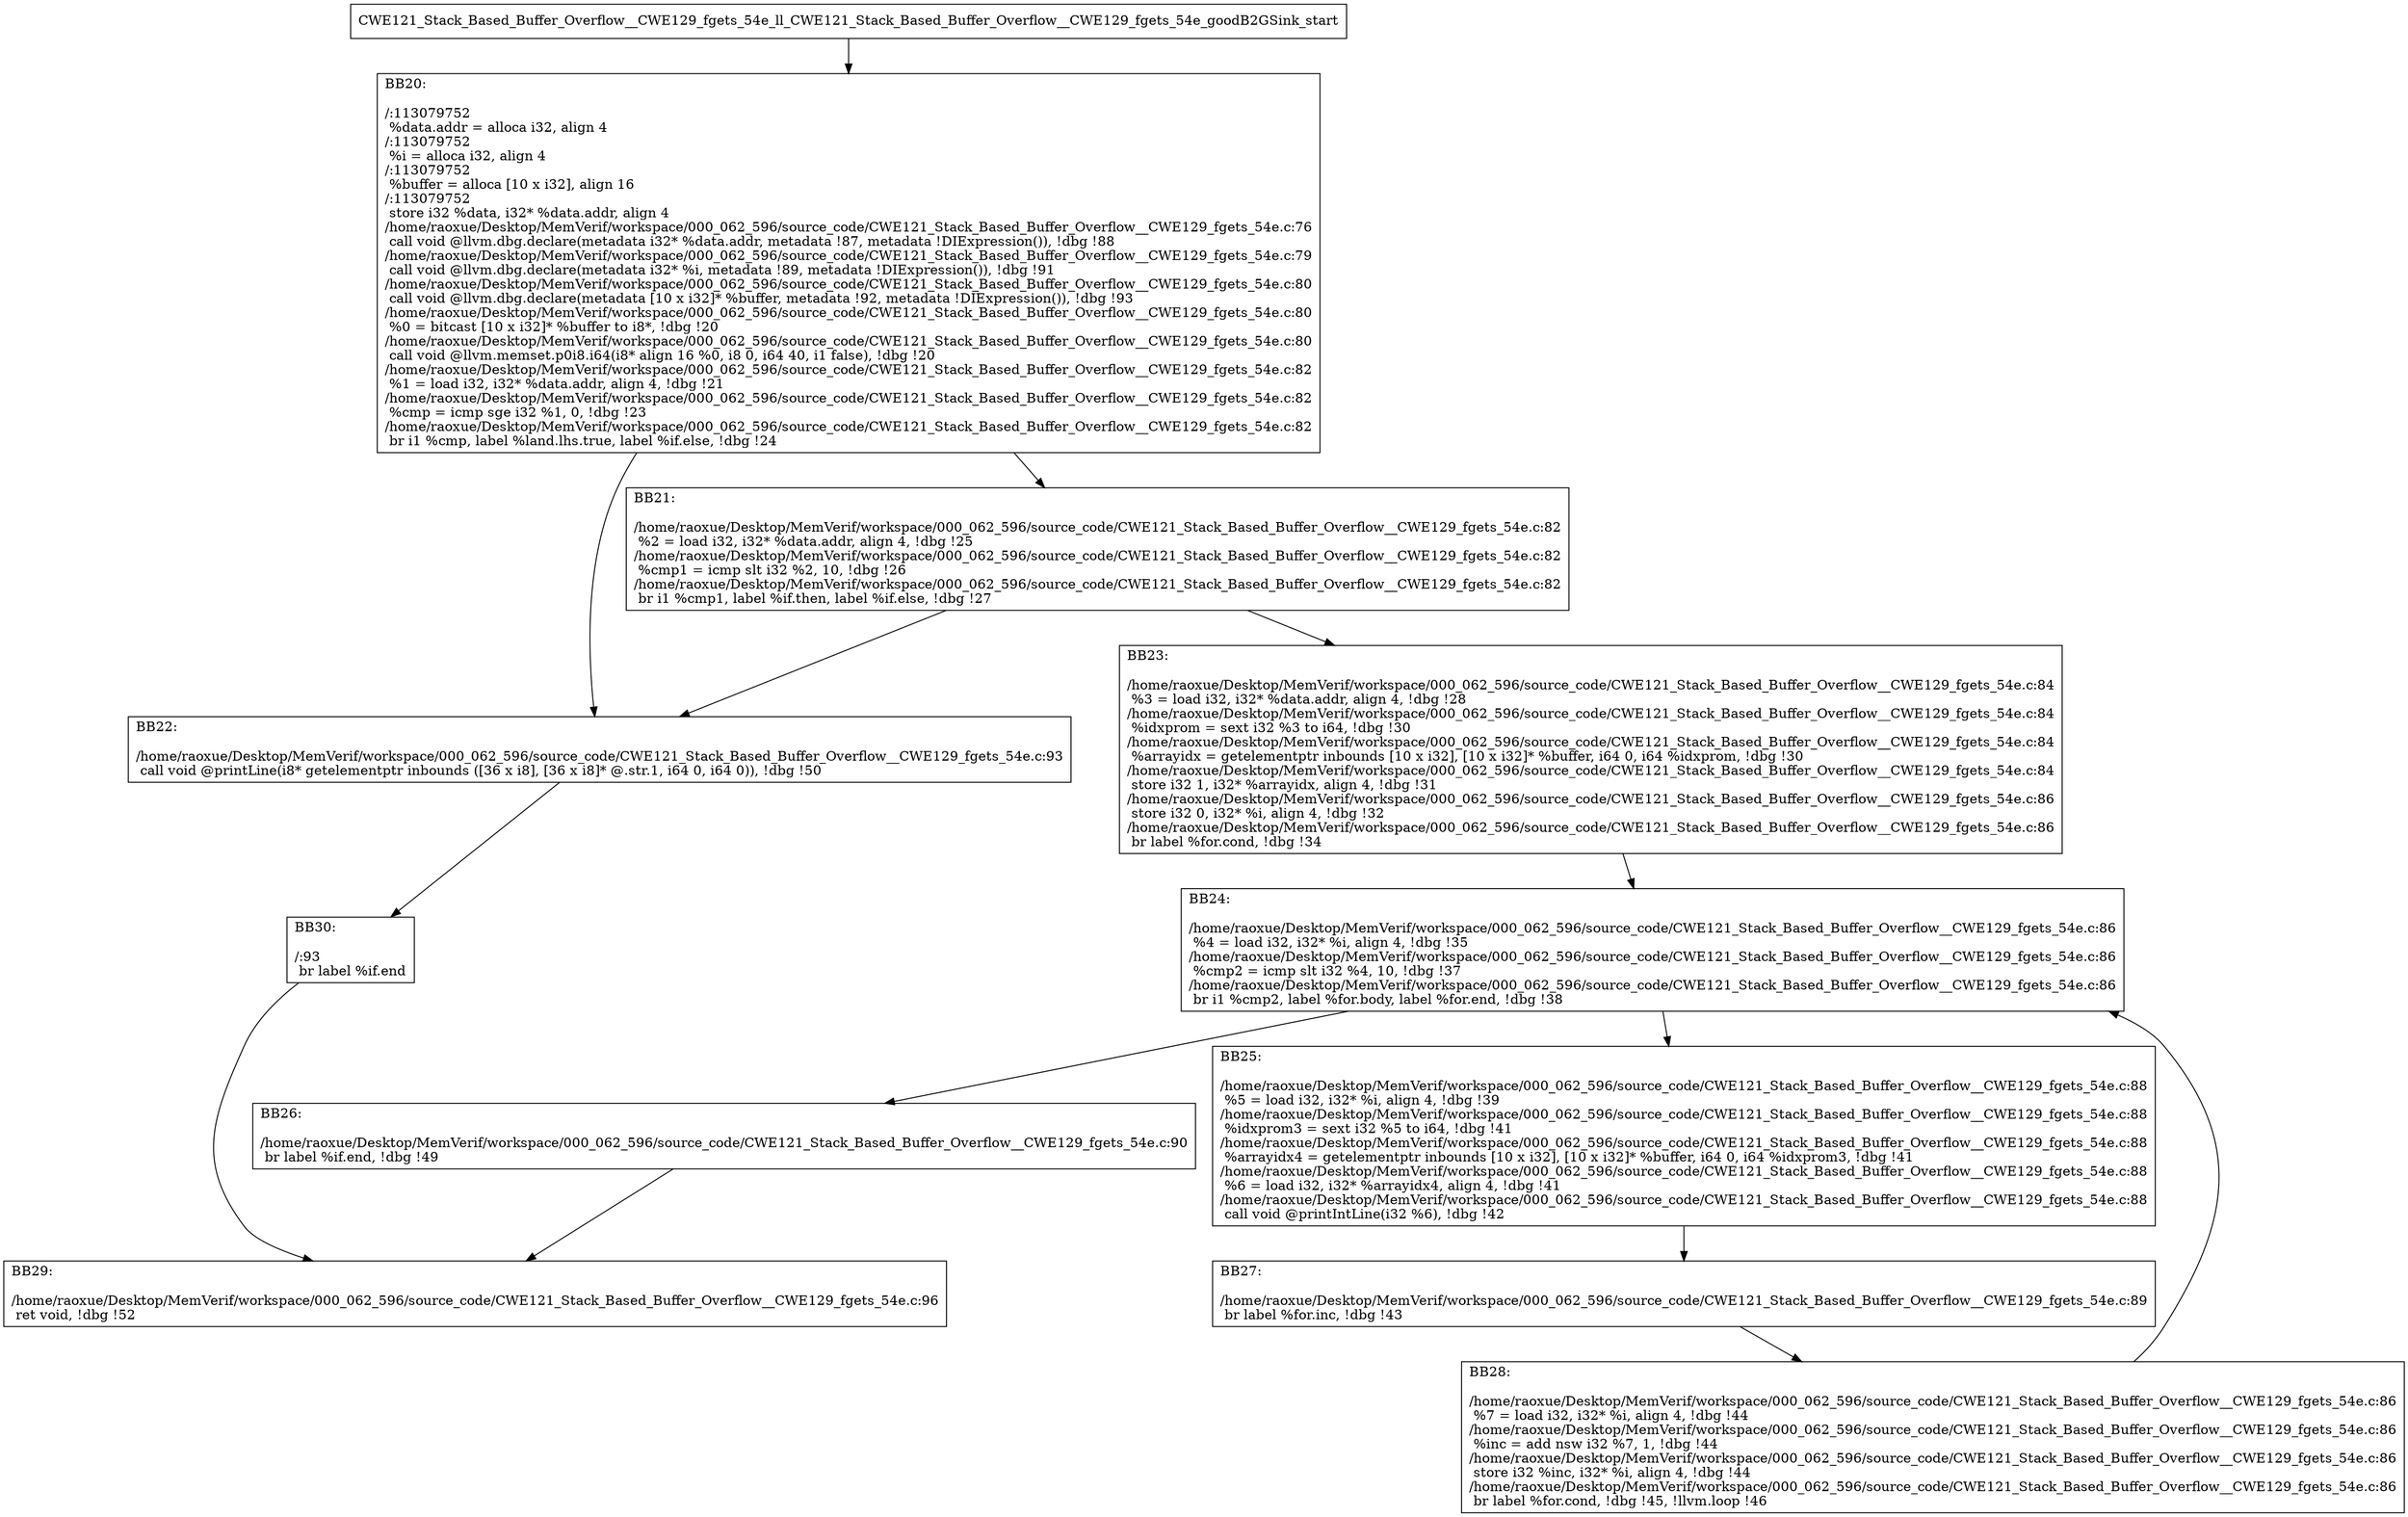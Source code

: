 digraph "CFG for'CWE121_Stack_Based_Buffer_Overflow__CWE129_fgets_54e_ll_CWE121_Stack_Based_Buffer_Overflow__CWE129_fgets_54e_goodB2GSink' function" {
	BBCWE121_Stack_Based_Buffer_Overflow__CWE129_fgets_54e_ll_CWE121_Stack_Based_Buffer_Overflow__CWE129_fgets_54e_goodB2GSink_start[shape=record,label="{CWE121_Stack_Based_Buffer_Overflow__CWE129_fgets_54e_ll_CWE121_Stack_Based_Buffer_Overflow__CWE129_fgets_54e_goodB2GSink_start}"];
	BBCWE121_Stack_Based_Buffer_Overflow__CWE129_fgets_54e_ll_CWE121_Stack_Based_Buffer_Overflow__CWE129_fgets_54e_goodB2GSink_start-> CWE121_Stack_Based_Buffer_Overflow__CWE129_fgets_54e_ll_CWE121_Stack_Based_Buffer_Overflow__CWE129_fgets_54e_goodB2GSinkBB20;
	CWE121_Stack_Based_Buffer_Overflow__CWE129_fgets_54e_ll_CWE121_Stack_Based_Buffer_Overflow__CWE129_fgets_54e_goodB2GSinkBB20 [shape=record, label="{BB20:\l\l/:113079752\l
  %data.addr = alloca i32, align 4\l
/:113079752\l
  %i = alloca i32, align 4\l
/:113079752\l
  %buffer = alloca [10 x i32], align 16\l
/:113079752\l
  store i32 %data, i32* %data.addr, align 4\l
/home/raoxue/Desktop/MemVerif/workspace/000_062_596/source_code/CWE121_Stack_Based_Buffer_Overflow__CWE129_fgets_54e.c:76\l
  call void @llvm.dbg.declare(metadata i32* %data.addr, metadata !87, metadata !DIExpression()), !dbg !88\l
/home/raoxue/Desktop/MemVerif/workspace/000_062_596/source_code/CWE121_Stack_Based_Buffer_Overflow__CWE129_fgets_54e.c:79\l
  call void @llvm.dbg.declare(metadata i32* %i, metadata !89, metadata !DIExpression()), !dbg !91\l
/home/raoxue/Desktop/MemVerif/workspace/000_062_596/source_code/CWE121_Stack_Based_Buffer_Overflow__CWE129_fgets_54e.c:80\l
  call void @llvm.dbg.declare(metadata [10 x i32]* %buffer, metadata !92, metadata !DIExpression()), !dbg !93\l
/home/raoxue/Desktop/MemVerif/workspace/000_062_596/source_code/CWE121_Stack_Based_Buffer_Overflow__CWE129_fgets_54e.c:80\l
  %0 = bitcast [10 x i32]* %buffer to i8*, !dbg !20\l
/home/raoxue/Desktop/MemVerif/workspace/000_062_596/source_code/CWE121_Stack_Based_Buffer_Overflow__CWE129_fgets_54e.c:80\l
  call void @llvm.memset.p0i8.i64(i8* align 16 %0, i8 0, i64 40, i1 false), !dbg !20\l
/home/raoxue/Desktop/MemVerif/workspace/000_062_596/source_code/CWE121_Stack_Based_Buffer_Overflow__CWE129_fgets_54e.c:82\l
  %1 = load i32, i32* %data.addr, align 4, !dbg !21\l
/home/raoxue/Desktop/MemVerif/workspace/000_062_596/source_code/CWE121_Stack_Based_Buffer_Overflow__CWE129_fgets_54e.c:82\l
  %cmp = icmp sge i32 %1, 0, !dbg !23\l
/home/raoxue/Desktop/MemVerif/workspace/000_062_596/source_code/CWE121_Stack_Based_Buffer_Overflow__CWE129_fgets_54e.c:82\l
  br i1 %cmp, label %land.lhs.true, label %if.else, !dbg !24\l
}"];
	CWE121_Stack_Based_Buffer_Overflow__CWE129_fgets_54e_ll_CWE121_Stack_Based_Buffer_Overflow__CWE129_fgets_54e_goodB2GSinkBB20-> CWE121_Stack_Based_Buffer_Overflow__CWE129_fgets_54e_ll_CWE121_Stack_Based_Buffer_Overflow__CWE129_fgets_54e_goodB2GSinkBB21;
	CWE121_Stack_Based_Buffer_Overflow__CWE129_fgets_54e_ll_CWE121_Stack_Based_Buffer_Overflow__CWE129_fgets_54e_goodB2GSinkBB20-> CWE121_Stack_Based_Buffer_Overflow__CWE129_fgets_54e_ll_CWE121_Stack_Based_Buffer_Overflow__CWE129_fgets_54e_goodB2GSinkBB22;
	CWE121_Stack_Based_Buffer_Overflow__CWE129_fgets_54e_ll_CWE121_Stack_Based_Buffer_Overflow__CWE129_fgets_54e_goodB2GSinkBB21 [shape=record, label="{BB21:\l\l/home/raoxue/Desktop/MemVerif/workspace/000_062_596/source_code/CWE121_Stack_Based_Buffer_Overflow__CWE129_fgets_54e.c:82\l
  %2 = load i32, i32* %data.addr, align 4, !dbg !25\l
/home/raoxue/Desktop/MemVerif/workspace/000_062_596/source_code/CWE121_Stack_Based_Buffer_Overflow__CWE129_fgets_54e.c:82\l
  %cmp1 = icmp slt i32 %2, 10, !dbg !26\l
/home/raoxue/Desktop/MemVerif/workspace/000_062_596/source_code/CWE121_Stack_Based_Buffer_Overflow__CWE129_fgets_54e.c:82\l
  br i1 %cmp1, label %if.then, label %if.else, !dbg !27\l
}"];
	CWE121_Stack_Based_Buffer_Overflow__CWE129_fgets_54e_ll_CWE121_Stack_Based_Buffer_Overflow__CWE129_fgets_54e_goodB2GSinkBB21-> CWE121_Stack_Based_Buffer_Overflow__CWE129_fgets_54e_ll_CWE121_Stack_Based_Buffer_Overflow__CWE129_fgets_54e_goodB2GSinkBB23;
	CWE121_Stack_Based_Buffer_Overflow__CWE129_fgets_54e_ll_CWE121_Stack_Based_Buffer_Overflow__CWE129_fgets_54e_goodB2GSinkBB21-> CWE121_Stack_Based_Buffer_Overflow__CWE129_fgets_54e_ll_CWE121_Stack_Based_Buffer_Overflow__CWE129_fgets_54e_goodB2GSinkBB22;
	CWE121_Stack_Based_Buffer_Overflow__CWE129_fgets_54e_ll_CWE121_Stack_Based_Buffer_Overflow__CWE129_fgets_54e_goodB2GSinkBB23 [shape=record, label="{BB23:\l\l/home/raoxue/Desktop/MemVerif/workspace/000_062_596/source_code/CWE121_Stack_Based_Buffer_Overflow__CWE129_fgets_54e.c:84\l
  %3 = load i32, i32* %data.addr, align 4, !dbg !28\l
/home/raoxue/Desktop/MemVerif/workspace/000_062_596/source_code/CWE121_Stack_Based_Buffer_Overflow__CWE129_fgets_54e.c:84\l
  %idxprom = sext i32 %3 to i64, !dbg !30\l
/home/raoxue/Desktop/MemVerif/workspace/000_062_596/source_code/CWE121_Stack_Based_Buffer_Overflow__CWE129_fgets_54e.c:84\l
  %arrayidx = getelementptr inbounds [10 x i32], [10 x i32]* %buffer, i64 0, i64 %idxprom, !dbg !30\l
/home/raoxue/Desktop/MemVerif/workspace/000_062_596/source_code/CWE121_Stack_Based_Buffer_Overflow__CWE129_fgets_54e.c:84\l
  store i32 1, i32* %arrayidx, align 4, !dbg !31\l
/home/raoxue/Desktop/MemVerif/workspace/000_062_596/source_code/CWE121_Stack_Based_Buffer_Overflow__CWE129_fgets_54e.c:86\l
  store i32 0, i32* %i, align 4, !dbg !32\l
/home/raoxue/Desktop/MemVerif/workspace/000_062_596/source_code/CWE121_Stack_Based_Buffer_Overflow__CWE129_fgets_54e.c:86\l
  br label %for.cond, !dbg !34\l
}"];
	CWE121_Stack_Based_Buffer_Overflow__CWE129_fgets_54e_ll_CWE121_Stack_Based_Buffer_Overflow__CWE129_fgets_54e_goodB2GSinkBB23-> CWE121_Stack_Based_Buffer_Overflow__CWE129_fgets_54e_ll_CWE121_Stack_Based_Buffer_Overflow__CWE129_fgets_54e_goodB2GSinkBB24;
	CWE121_Stack_Based_Buffer_Overflow__CWE129_fgets_54e_ll_CWE121_Stack_Based_Buffer_Overflow__CWE129_fgets_54e_goodB2GSinkBB24 [shape=record, label="{BB24:\l\l/home/raoxue/Desktop/MemVerif/workspace/000_062_596/source_code/CWE121_Stack_Based_Buffer_Overflow__CWE129_fgets_54e.c:86\l
  %4 = load i32, i32* %i, align 4, !dbg !35\l
/home/raoxue/Desktop/MemVerif/workspace/000_062_596/source_code/CWE121_Stack_Based_Buffer_Overflow__CWE129_fgets_54e.c:86\l
  %cmp2 = icmp slt i32 %4, 10, !dbg !37\l
/home/raoxue/Desktop/MemVerif/workspace/000_062_596/source_code/CWE121_Stack_Based_Buffer_Overflow__CWE129_fgets_54e.c:86\l
  br i1 %cmp2, label %for.body, label %for.end, !dbg !38\l
}"];
	CWE121_Stack_Based_Buffer_Overflow__CWE129_fgets_54e_ll_CWE121_Stack_Based_Buffer_Overflow__CWE129_fgets_54e_goodB2GSinkBB24-> CWE121_Stack_Based_Buffer_Overflow__CWE129_fgets_54e_ll_CWE121_Stack_Based_Buffer_Overflow__CWE129_fgets_54e_goodB2GSinkBB25;
	CWE121_Stack_Based_Buffer_Overflow__CWE129_fgets_54e_ll_CWE121_Stack_Based_Buffer_Overflow__CWE129_fgets_54e_goodB2GSinkBB24-> CWE121_Stack_Based_Buffer_Overflow__CWE129_fgets_54e_ll_CWE121_Stack_Based_Buffer_Overflow__CWE129_fgets_54e_goodB2GSinkBB26;
	CWE121_Stack_Based_Buffer_Overflow__CWE129_fgets_54e_ll_CWE121_Stack_Based_Buffer_Overflow__CWE129_fgets_54e_goodB2GSinkBB25 [shape=record, label="{BB25:\l\l/home/raoxue/Desktop/MemVerif/workspace/000_062_596/source_code/CWE121_Stack_Based_Buffer_Overflow__CWE129_fgets_54e.c:88\l
  %5 = load i32, i32* %i, align 4, !dbg !39\l
/home/raoxue/Desktop/MemVerif/workspace/000_062_596/source_code/CWE121_Stack_Based_Buffer_Overflow__CWE129_fgets_54e.c:88\l
  %idxprom3 = sext i32 %5 to i64, !dbg !41\l
/home/raoxue/Desktop/MemVerif/workspace/000_062_596/source_code/CWE121_Stack_Based_Buffer_Overflow__CWE129_fgets_54e.c:88\l
  %arrayidx4 = getelementptr inbounds [10 x i32], [10 x i32]* %buffer, i64 0, i64 %idxprom3, !dbg !41\l
/home/raoxue/Desktop/MemVerif/workspace/000_062_596/source_code/CWE121_Stack_Based_Buffer_Overflow__CWE129_fgets_54e.c:88\l
  %6 = load i32, i32* %arrayidx4, align 4, !dbg !41\l
/home/raoxue/Desktop/MemVerif/workspace/000_062_596/source_code/CWE121_Stack_Based_Buffer_Overflow__CWE129_fgets_54e.c:88\l
  call void @printIntLine(i32 %6), !dbg !42\l
}"];
	CWE121_Stack_Based_Buffer_Overflow__CWE129_fgets_54e_ll_CWE121_Stack_Based_Buffer_Overflow__CWE129_fgets_54e_goodB2GSinkBB25-> CWE121_Stack_Based_Buffer_Overflow__CWE129_fgets_54e_ll_CWE121_Stack_Based_Buffer_Overflow__CWE129_fgets_54e_goodB2GSinkBB27;
	CWE121_Stack_Based_Buffer_Overflow__CWE129_fgets_54e_ll_CWE121_Stack_Based_Buffer_Overflow__CWE129_fgets_54e_goodB2GSinkBB27 [shape=record, label="{BB27:\l\l/home/raoxue/Desktop/MemVerif/workspace/000_062_596/source_code/CWE121_Stack_Based_Buffer_Overflow__CWE129_fgets_54e.c:89\l
  br label %for.inc, !dbg !43\l
}"];
	CWE121_Stack_Based_Buffer_Overflow__CWE129_fgets_54e_ll_CWE121_Stack_Based_Buffer_Overflow__CWE129_fgets_54e_goodB2GSinkBB27-> CWE121_Stack_Based_Buffer_Overflow__CWE129_fgets_54e_ll_CWE121_Stack_Based_Buffer_Overflow__CWE129_fgets_54e_goodB2GSinkBB28;
	CWE121_Stack_Based_Buffer_Overflow__CWE129_fgets_54e_ll_CWE121_Stack_Based_Buffer_Overflow__CWE129_fgets_54e_goodB2GSinkBB28 [shape=record, label="{BB28:\l\l/home/raoxue/Desktop/MemVerif/workspace/000_062_596/source_code/CWE121_Stack_Based_Buffer_Overflow__CWE129_fgets_54e.c:86\l
  %7 = load i32, i32* %i, align 4, !dbg !44\l
/home/raoxue/Desktop/MemVerif/workspace/000_062_596/source_code/CWE121_Stack_Based_Buffer_Overflow__CWE129_fgets_54e.c:86\l
  %inc = add nsw i32 %7, 1, !dbg !44\l
/home/raoxue/Desktop/MemVerif/workspace/000_062_596/source_code/CWE121_Stack_Based_Buffer_Overflow__CWE129_fgets_54e.c:86\l
  store i32 %inc, i32* %i, align 4, !dbg !44\l
/home/raoxue/Desktop/MemVerif/workspace/000_062_596/source_code/CWE121_Stack_Based_Buffer_Overflow__CWE129_fgets_54e.c:86\l
  br label %for.cond, !dbg !45, !llvm.loop !46\l
}"];
	CWE121_Stack_Based_Buffer_Overflow__CWE129_fgets_54e_ll_CWE121_Stack_Based_Buffer_Overflow__CWE129_fgets_54e_goodB2GSinkBB28-> CWE121_Stack_Based_Buffer_Overflow__CWE129_fgets_54e_ll_CWE121_Stack_Based_Buffer_Overflow__CWE129_fgets_54e_goodB2GSinkBB24;
	CWE121_Stack_Based_Buffer_Overflow__CWE129_fgets_54e_ll_CWE121_Stack_Based_Buffer_Overflow__CWE129_fgets_54e_goodB2GSinkBB26 [shape=record, label="{BB26:\l\l/home/raoxue/Desktop/MemVerif/workspace/000_062_596/source_code/CWE121_Stack_Based_Buffer_Overflow__CWE129_fgets_54e.c:90\l
  br label %if.end, !dbg !49\l
}"];
	CWE121_Stack_Based_Buffer_Overflow__CWE129_fgets_54e_ll_CWE121_Stack_Based_Buffer_Overflow__CWE129_fgets_54e_goodB2GSinkBB26-> CWE121_Stack_Based_Buffer_Overflow__CWE129_fgets_54e_ll_CWE121_Stack_Based_Buffer_Overflow__CWE129_fgets_54e_goodB2GSinkBB29;
	CWE121_Stack_Based_Buffer_Overflow__CWE129_fgets_54e_ll_CWE121_Stack_Based_Buffer_Overflow__CWE129_fgets_54e_goodB2GSinkBB22 [shape=record, label="{BB22:\l\l/home/raoxue/Desktop/MemVerif/workspace/000_062_596/source_code/CWE121_Stack_Based_Buffer_Overflow__CWE129_fgets_54e.c:93\l
  call void @printLine(i8* getelementptr inbounds ([36 x i8], [36 x i8]* @.str.1, i64 0, i64 0)), !dbg !50\l
}"];
	CWE121_Stack_Based_Buffer_Overflow__CWE129_fgets_54e_ll_CWE121_Stack_Based_Buffer_Overflow__CWE129_fgets_54e_goodB2GSinkBB22-> CWE121_Stack_Based_Buffer_Overflow__CWE129_fgets_54e_ll_CWE121_Stack_Based_Buffer_Overflow__CWE129_fgets_54e_goodB2GSinkBB30;
	CWE121_Stack_Based_Buffer_Overflow__CWE129_fgets_54e_ll_CWE121_Stack_Based_Buffer_Overflow__CWE129_fgets_54e_goodB2GSinkBB30 [shape=record, label="{BB30:\l\l/:93\l
  br label %if.end\l
}"];
	CWE121_Stack_Based_Buffer_Overflow__CWE129_fgets_54e_ll_CWE121_Stack_Based_Buffer_Overflow__CWE129_fgets_54e_goodB2GSinkBB30-> CWE121_Stack_Based_Buffer_Overflow__CWE129_fgets_54e_ll_CWE121_Stack_Based_Buffer_Overflow__CWE129_fgets_54e_goodB2GSinkBB29;
	CWE121_Stack_Based_Buffer_Overflow__CWE129_fgets_54e_ll_CWE121_Stack_Based_Buffer_Overflow__CWE129_fgets_54e_goodB2GSinkBB29 [shape=record, label="{BB29:\l\l/home/raoxue/Desktop/MemVerif/workspace/000_062_596/source_code/CWE121_Stack_Based_Buffer_Overflow__CWE129_fgets_54e.c:96\l
  ret void, !dbg !52\l
}"];
}
